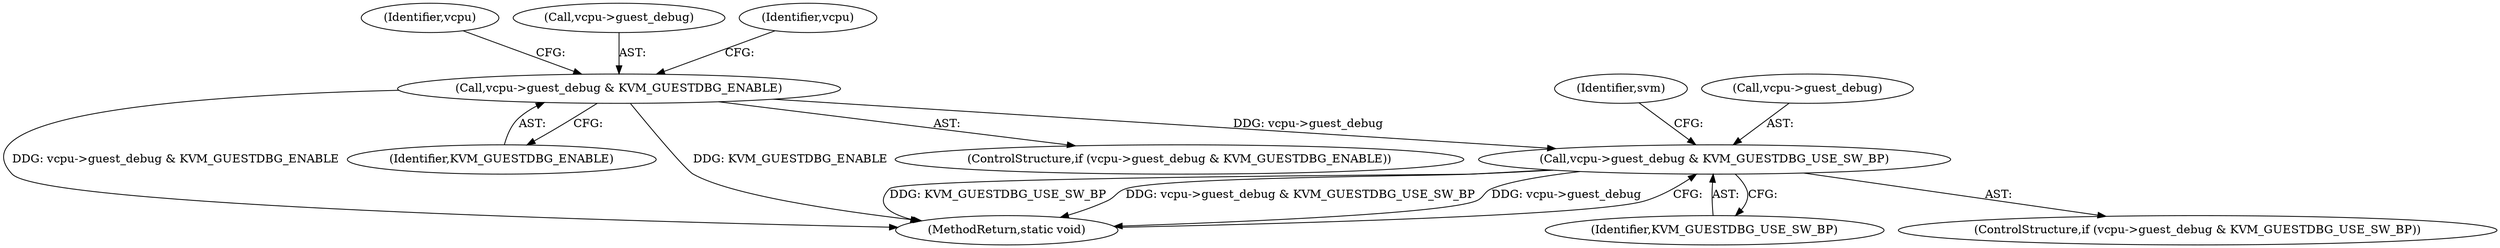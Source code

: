 digraph "0_linux_cbdb967af3d54993f5814f1cee0ed311a055377d_2@pointer" {
"1000119" [label="(Call,vcpu->guest_debug & KVM_GUESTDBG_USE_SW_BP)"];
"1000112" [label="(Call,vcpu->guest_debug & KVM_GUESTDBG_ENABLE)"];
"1000111" [label="(ControlStructure,if (vcpu->guest_debug & KVM_GUESTDBG_ENABLE))"];
"1000118" [label="(ControlStructure,if (vcpu->guest_debug & KVM_GUESTDBG_USE_SW_BP))"];
"1000123" [label="(Identifier,KVM_GUESTDBG_USE_SW_BP)"];
"1000130" [label="(Identifier,vcpu)"];
"1000125" [label="(Identifier,svm)"];
"1000112" [label="(Call,vcpu->guest_debug & KVM_GUESTDBG_ENABLE)"];
"1000116" [label="(Identifier,KVM_GUESTDBG_ENABLE)"];
"1000120" [label="(Call,vcpu->guest_debug)"];
"1000133" [label="(MethodReturn,static void)"];
"1000113" [label="(Call,vcpu->guest_debug)"];
"1000121" [label="(Identifier,vcpu)"];
"1000119" [label="(Call,vcpu->guest_debug & KVM_GUESTDBG_USE_SW_BP)"];
"1000119" -> "1000118"  [label="AST: "];
"1000119" -> "1000123"  [label="CFG: "];
"1000120" -> "1000119"  [label="AST: "];
"1000123" -> "1000119"  [label="AST: "];
"1000125" -> "1000119"  [label="CFG: "];
"1000133" -> "1000119"  [label="CFG: "];
"1000119" -> "1000133"  [label="DDG: KVM_GUESTDBG_USE_SW_BP"];
"1000119" -> "1000133"  [label="DDG: vcpu->guest_debug & KVM_GUESTDBG_USE_SW_BP"];
"1000119" -> "1000133"  [label="DDG: vcpu->guest_debug"];
"1000112" -> "1000119"  [label="DDG: vcpu->guest_debug"];
"1000112" -> "1000111"  [label="AST: "];
"1000112" -> "1000116"  [label="CFG: "];
"1000113" -> "1000112"  [label="AST: "];
"1000116" -> "1000112"  [label="AST: "];
"1000121" -> "1000112"  [label="CFG: "];
"1000130" -> "1000112"  [label="CFG: "];
"1000112" -> "1000133"  [label="DDG: vcpu->guest_debug & KVM_GUESTDBG_ENABLE"];
"1000112" -> "1000133"  [label="DDG: KVM_GUESTDBG_ENABLE"];
}
